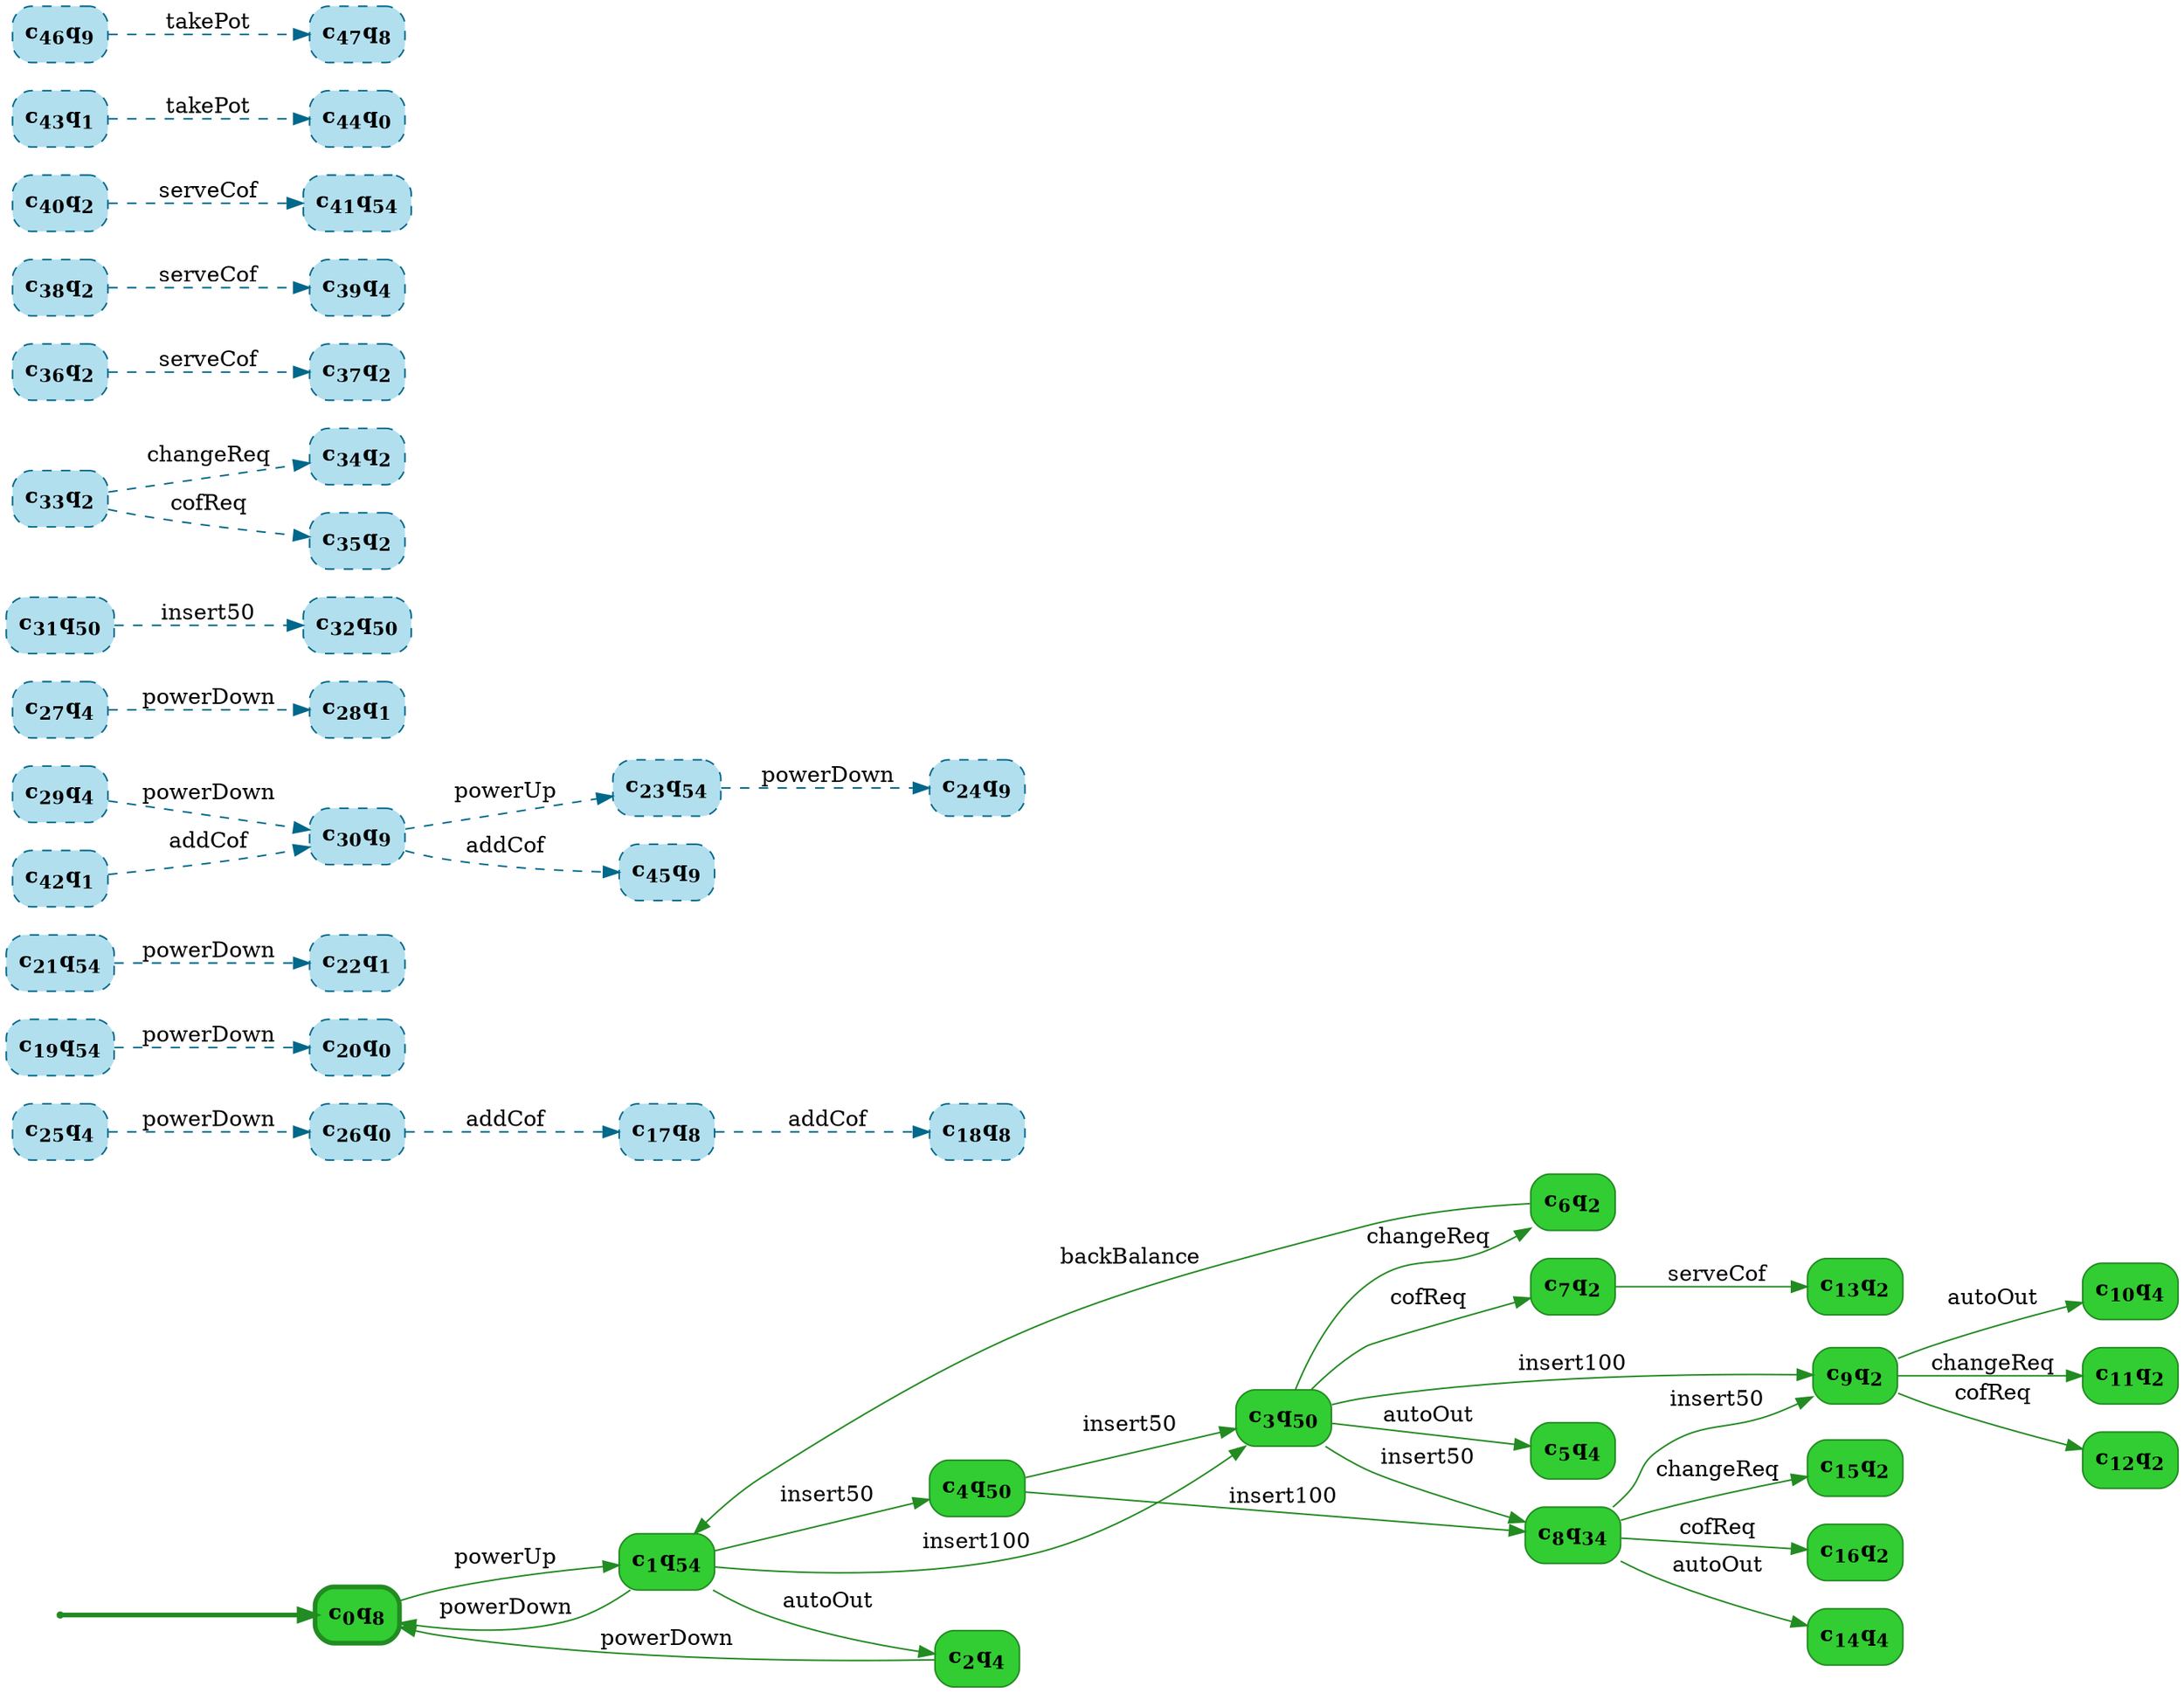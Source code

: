 digraph g {

	rankdir="LR"

	__invisible__[shape="point", color="forestgreen"]
	c0q8[label=<<b>c<sub>0</sub>q<sub>8</sub></b>>, shape="box", style="rounded, filled", fillcolor="limegreen", color="forestgreen", penwidth=3] // Initial
	c1q54[label=<<b>c<sub>1</sub>q<sub>54</sub></b>>, shape="box", style="rounded, filled", fillcolor="limegreen", color="forestgreen"]
	c2q4[label=<<b>c<sub>2</sub>q<sub>4</sub></b>>, shape="box", style="rounded, filled", fillcolor="limegreen", color="forestgreen"]
	c3q50[label=<<b>c<sub>3</sub>q<sub>50</sub></b>>, shape="box", style="rounded, filled", fillcolor="limegreen", color="forestgreen"]
	c5q4[label=<<b>c<sub>5</sub>q<sub>4</sub></b>>, shape="box", style="rounded, filled", fillcolor="limegreen", color="forestgreen"]
	c6q2[label=<<b>c<sub>6</sub>q<sub>2</sub></b>>, shape="box", style="rounded, filled", fillcolor="limegreen", color="forestgreen"]
	c7q2[label=<<b>c<sub>7</sub>q<sub>2</sub></b>>, shape="box", style="rounded, filled", fillcolor="limegreen", color="forestgreen"]
	c13q2[label=<<b>c<sub>13</sub>q<sub>2</sub></b>>, shape="box", style="rounded, filled", fillcolor="limegreen", color="forestgreen"]
	c9q2[label=<<b>c<sub>9</sub>q<sub>2</sub></b>>, shape="box", style="rounded, filled", fillcolor="limegreen", color="forestgreen"]
	c10q4[label=<<b>c<sub>10</sub>q<sub>4</sub></b>>, shape="box", style="rounded, filled", fillcolor="limegreen", color="forestgreen"]
	c11q2[label=<<b>c<sub>11</sub>q<sub>2</sub></b>>, shape="box", style="rounded, filled", fillcolor="limegreen", color="forestgreen"]
	c12q2[label=<<b>c<sub>12</sub>q<sub>2</sub></b>>, shape="box", style="rounded, filled", fillcolor="limegreen", color="forestgreen"]
	c8q34[label=<<b>c<sub>8</sub>q<sub>34</sub></b>>, shape="box", style="rounded, filled", fillcolor="limegreen", color="forestgreen"]
	c14q4[label=<<b>c<sub>14</sub>q<sub>4</sub></b>>, shape="box", style="rounded, filled", fillcolor="limegreen", color="forestgreen"]
	c15q2[label=<<b>c<sub>15</sub>q<sub>2</sub></b>>, shape="box", style="rounded, filled", fillcolor="limegreen", color="forestgreen"]
	c16q2[label=<<b>c<sub>16</sub>q<sub>2</sub></b>>, shape="box", style="rounded, filled", fillcolor="limegreen", color="forestgreen"]
	c4q50[label=<<b>c<sub>4</sub>q<sub>50</sub></b>>, shape="box", style="rounded, filled", fillcolor="limegreen", color="forestgreen"]
	c17q8[label=<<b>c<sub>17</sub>q<sub>8</sub></b>>, shape="box", style="rounded, filled, dashed", fillcolor="lightblue2", color="deepskyblue4"]
	c18q8[label=<<b>c<sub>18</sub>q<sub>8</sub></b>>, shape="box", style="rounded, filled, dashed", fillcolor="lightblue2", color="deepskyblue4"]
	c19q54[label=<<b>c<sub>19</sub>q<sub>54</sub></b>>, shape="box", style="rounded, filled, dashed", fillcolor="lightblue2", color="deepskyblue4"]
	c20q0[label=<<b>c<sub>20</sub>q<sub>0</sub></b>>, shape="box", style="rounded, filled, dashed", fillcolor="lightblue2", color="deepskyblue4"]
	c21q54[label=<<b>c<sub>21</sub>q<sub>54</sub></b>>, shape="box", style="rounded, filled, dashed", fillcolor="lightblue2", color="deepskyblue4"]
	c22q1[label=<<b>c<sub>22</sub>q<sub>1</sub></b>>, shape="box", style="rounded, filled, dashed", fillcolor="lightblue2", color="deepskyblue4"]
	c23q54[label=<<b>c<sub>23</sub>q<sub>54</sub></b>>, shape="box", style="rounded, filled, dashed", fillcolor="lightblue2", color="deepskyblue4"]
	c24q9[label=<<b>c<sub>24</sub>q<sub>9</sub></b>>, shape="box", style="rounded, filled, dashed", fillcolor="lightblue2", color="deepskyblue4"]
	c25q4[label=<<b>c<sub>25</sub>q<sub>4</sub></b>>, shape="box", style="rounded, filled, dashed", fillcolor="lightblue2", color="deepskyblue4"]
	c26q0[label=<<b>c<sub>26</sub>q<sub>0</sub></b>>, shape="box", style="rounded, filled, dashed", fillcolor="lightblue2", color="deepskyblue4"]
	c27q4[label=<<b>c<sub>27</sub>q<sub>4</sub></b>>, shape="box", style="rounded, filled, dashed", fillcolor="lightblue2", color="deepskyblue4"]
	c28q1[label=<<b>c<sub>28</sub>q<sub>1</sub></b>>, shape="box", style="rounded, filled, dashed", fillcolor="lightblue2", color="deepskyblue4"]
	c29q4[label=<<b>c<sub>29</sub>q<sub>4</sub></b>>, shape="box", style="rounded, filled, dashed", fillcolor="lightblue2", color="deepskyblue4"]
	c30q9[label=<<b>c<sub>30</sub>q<sub>9</sub></b>>, shape="box", style="rounded, filled, dashed", fillcolor="lightblue2", color="deepskyblue4"]
	c31q50[label=<<b>c<sub>31</sub>q<sub>50</sub></b>>, shape="box", style="rounded, filled, dashed", fillcolor="lightblue2", color="deepskyblue4"]
	c32q50[label=<<b>c<sub>32</sub>q<sub>50</sub></b>>, shape="box", style="rounded, filled, dashed", fillcolor="lightblue2", color="deepskyblue4"]
	c33q2[label=<<b>c<sub>33</sub>q<sub>2</sub></b>>, shape="box", style="rounded, filled, dashed", fillcolor="lightblue2", color="deepskyblue4"]
	c34q2[label=<<b>c<sub>34</sub>q<sub>2</sub></b>>, shape="box", style="rounded, filled, dashed", fillcolor="lightblue2", color="deepskyblue4"]
	c35q2[label=<<b>c<sub>35</sub>q<sub>2</sub></b>>, shape="box", style="rounded, filled, dashed", fillcolor="lightblue2", color="deepskyblue4"]
	c36q2[label=<<b>c<sub>36</sub>q<sub>2</sub></b>>, shape="box", style="rounded, filled, dashed", fillcolor="lightblue2", color="deepskyblue4"]
	c37q2[label=<<b>c<sub>37</sub>q<sub>2</sub></b>>, shape="box", style="rounded, filled, dashed", fillcolor="lightblue2", color="deepskyblue4"]
	c38q2[label=<<b>c<sub>38</sub>q<sub>2</sub></b>>, shape="box", style="rounded, filled, dashed", fillcolor="lightblue2", color="deepskyblue4"]
	c39q4[label=<<b>c<sub>39</sub>q<sub>4</sub></b>>, shape="box", style="rounded, filled, dashed", fillcolor="lightblue2", color="deepskyblue4"]
	c40q2[label=<<b>c<sub>40</sub>q<sub>2</sub></b>>, shape="box", style="rounded, filled, dashed", fillcolor="lightblue2", color="deepskyblue4"]
	c41q54[label=<<b>c<sub>41</sub>q<sub>54</sub></b>>, shape="box", style="rounded, filled, dashed", fillcolor="lightblue2", color="deepskyblue4"]
	c42q1[label=<<b>c<sub>42</sub>q<sub>1</sub></b>>, shape="box", style="rounded, filled, dashed", fillcolor="lightblue2", color="deepskyblue4"]
	c43q1[label=<<b>c<sub>43</sub>q<sub>1</sub></b>>, shape="box", style="rounded, filled, dashed", fillcolor="lightblue2", color="deepskyblue4"]
	c44q0[label=<<b>c<sub>44</sub>q<sub>0</sub></b>>, shape="box", style="rounded, filled, dashed", fillcolor="lightblue2", color="deepskyblue4"]
	c45q9[label=<<b>c<sub>45</sub>q<sub>9</sub></b>>, shape="box", style="rounded, filled, dashed", fillcolor="lightblue2", color="deepskyblue4"]
	c46q9[label=<<b>c<sub>46</sub>q<sub>9</sub></b>>, shape="box", style="rounded, filled, dashed", fillcolor="lightblue2", color="deepskyblue4"]
	c47q8[label=<<b>c<sub>47</sub>q<sub>8</sub></b>>, shape="box", style="rounded, filled, dashed", fillcolor="lightblue2", color="deepskyblue4"]

	__invisible__ -> c0q8[penwidth=3, color="forestgreen"]
	c0q8 -> c1q54[label=<powerUp>, color="forestgreen"]
	c1q54 -> c2q4[label=<autoOut>, color="forestgreen"]
	c2q4 -> c0q8[label=<powerDown>, color="forestgreen"]
	c1q54 -> c3q50[label=<insert100>, color="forestgreen"]
	c3q50 -> c5q4[label=<autoOut>, color="forestgreen"]
	c3q50 -> c6q2[label=<changeReq>, color="forestgreen"]
	c6q2 -> c1q54[label=<backBalance>, color="forestgreen"]
	c3q50 -> c7q2[label=<cofReq>, color="forestgreen"]
	c7q2 -> c13q2[label=<serveCof>, color="forestgreen"]
	c3q50 -> c9q2[label=<insert100>, color="forestgreen"]
	c9q2 -> c10q4[label=<autoOut>, color="forestgreen"]
	c9q2 -> c11q2[label=<changeReq>, color="forestgreen"]
	c9q2 -> c12q2[label=<cofReq>, color="forestgreen"]
	c3q50 -> c8q34[label=<insert50>, color="forestgreen"]
	c8q34 -> c14q4[label=<autoOut>, color="forestgreen"]
	c8q34 -> c15q2[label=<changeReq>, color="forestgreen"]
	c8q34 -> c16q2[label=<cofReq>, color="forestgreen"]
	c8q34 -> c9q2[label=<insert50>, color="forestgreen"]
	c1q54 -> c4q50[label=<insert50>, color="forestgreen"]
	c4q50 -> c8q34[label=<insert100>, color="forestgreen"]
	c4q50 -> c3q50[label=<insert50>, color="forestgreen"]
	c1q54 -> c0q8[label=<powerDown>, color="forestgreen"]
	c17q8 -> c18q8[label=<addCof>, color="deepskyblue4", style="dashed"]
	c19q54 -> c20q0[label=<powerDown>, color="deepskyblue4", style="dashed"]
	c21q54 -> c22q1[label=<powerDown>, color="deepskyblue4", style="dashed"]
	c23q54 -> c24q9[label=<powerDown>, color="deepskyblue4", style="dashed"]
	c25q4 -> c26q0[label=<powerDown>, color="deepskyblue4", style="dashed"]
	c27q4 -> c28q1[label=<powerDown>, color="deepskyblue4", style="dashed"]
	c29q4 -> c30q9[label=<powerDown>, color="deepskyblue4", style="dashed"]
	c31q50 -> c32q50[label=<insert50>, color="deepskyblue4", style="dashed"]
	c33q2 -> c34q2[label=<changeReq>, color="deepskyblue4", style="dashed"]
	c33q2 -> c35q2[label=<cofReq>, color="deepskyblue4", style="dashed"]
	c36q2 -> c37q2[label=<serveCof>, color="deepskyblue4", style="dashed"]
	c38q2 -> c39q4[label=<serveCof>, color="deepskyblue4", style="dashed"]
	c40q2 -> c41q54[label=<serveCof>, color="deepskyblue4", style="dashed"]
	c26q0 -> c17q8[label=<addCof>, color="deepskyblue4", style="dashed"]
	c42q1 -> c30q9[label=<addCof>, color="deepskyblue4", style="dashed"]
	c43q1 -> c44q0[label=<takePot>, color="deepskyblue4", style="dashed"]
	c30q9 -> c45q9[label=<addCof>, color="deepskyblue4", style="dashed"]
	c30q9 -> c23q54[label=<powerUp>, color="deepskyblue4", style="dashed"]
	c46q9 -> c47q8[label=<takePot>, color="deepskyblue4", style="dashed"]

}
